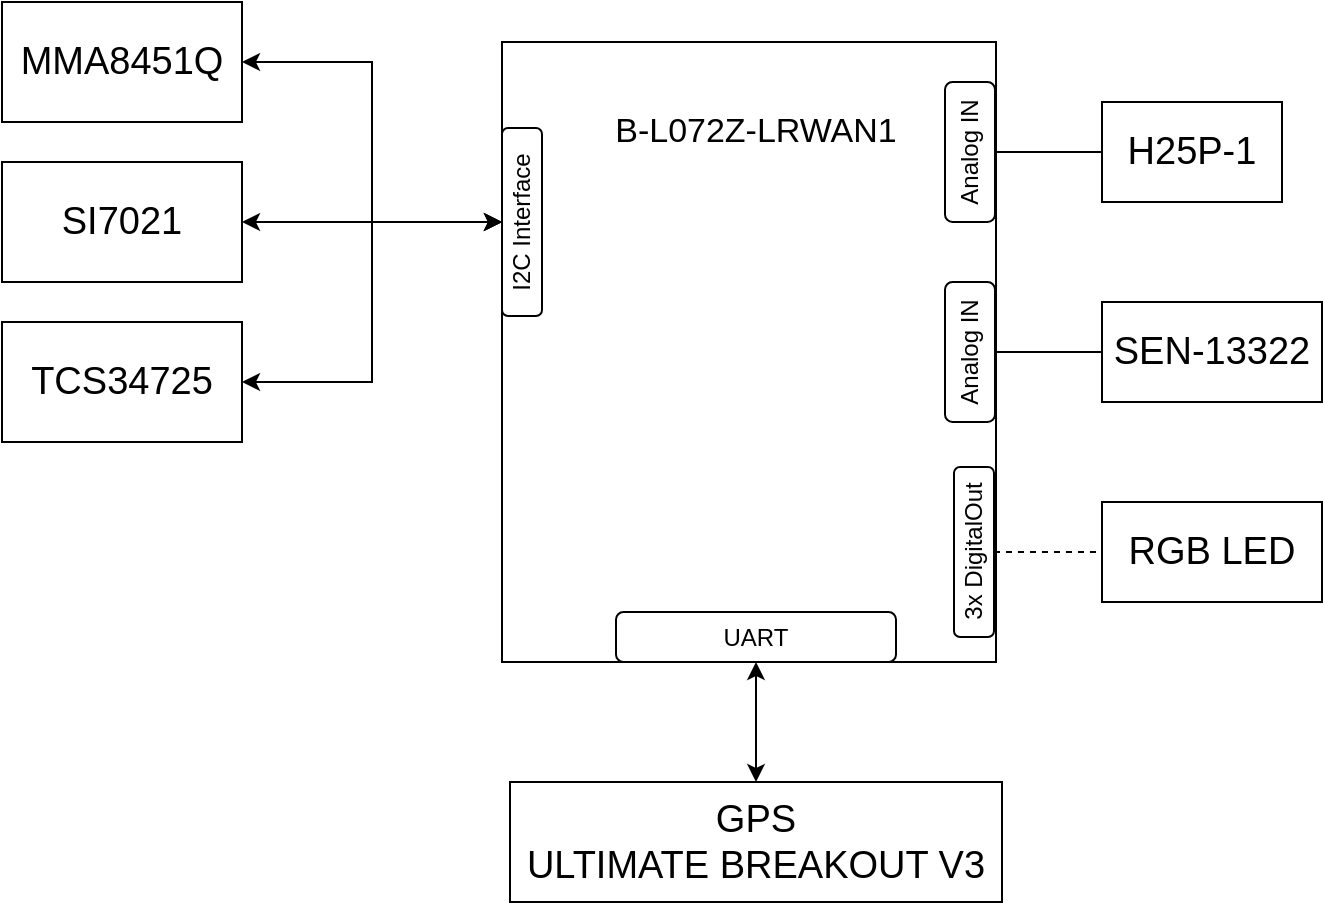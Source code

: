 <mxfile version="24.5.1" type="device">
  <diagram name="Página-1" id="iLnqSX57cMbyzEwLHpbI">
    <mxGraphModel dx="1024" dy="597" grid="1" gridSize="10" guides="1" tooltips="1" connect="1" arrows="1" fold="1" page="1" pageScale="1" pageWidth="827" pageHeight="1169" math="0" shadow="0">
      <root>
        <mxCell id="0" />
        <mxCell id="1" parent="0" />
        <mxCell id="AIX9L3MpIp_6xVMyLWiv-1" value="" style="rounded=0;whiteSpace=wrap;html=1;fillStyle=auto;labelBackgroundColor=none;" vertex="1" parent="1">
          <mxGeometry x="290" y="50" width="247" height="310" as="geometry" />
        </mxCell>
        <mxCell id="AIX9L3MpIp_6xVMyLWiv-2" value="&lt;font style=&quot;font-size: 17px;&quot;&gt;B-L072Z-LRWAN1&lt;/font&gt;" style="text;html=1;align=center;verticalAlign=middle;whiteSpace=wrap;rounded=0;labelBackgroundColor=none;" vertex="1" parent="1">
          <mxGeometry x="337" y="70" width="160" height="50" as="geometry" />
        </mxCell>
        <mxCell id="AIX9L3MpIp_6xVMyLWiv-11" style="edgeStyle=orthogonalEdgeStyle;rounded=0;orthogonalLoop=1;jettySize=auto;html=1;entryX=0.5;entryY=0;entryDx=0;entryDy=0;startArrow=classic;startFill=1;labelBackgroundColor=none;fontColor=default;" edge="1" parent="1" source="AIX9L3MpIp_6xVMyLWiv-3" target="AIX9L3MpIp_6xVMyLWiv-10">
          <mxGeometry relative="1" as="geometry" />
        </mxCell>
        <mxCell id="AIX9L3MpIp_6xVMyLWiv-3" value="&lt;font style=&quot;font-size: 19px;&quot;&gt;MMA8451Q&lt;/font&gt;" style="rounded=0;whiteSpace=wrap;html=1;labelBackgroundColor=none;" vertex="1" parent="1">
          <mxGeometry x="40" y="30" width="120" height="60" as="geometry" />
        </mxCell>
        <mxCell id="AIX9L3MpIp_6xVMyLWiv-12" style="edgeStyle=orthogonalEdgeStyle;rounded=0;orthogonalLoop=1;jettySize=auto;html=1;entryX=0.5;entryY=0;entryDx=0;entryDy=0;startArrow=classic;startFill=1;labelBackgroundColor=none;fontColor=default;" edge="1" parent="1" source="AIX9L3MpIp_6xVMyLWiv-4" target="AIX9L3MpIp_6xVMyLWiv-10">
          <mxGeometry relative="1" as="geometry" />
        </mxCell>
        <mxCell id="AIX9L3MpIp_6xVMyLWiv-4" value="&lt;span style=&quot;font-size: 19px;&quot;&gt;SI7021&lt;/span&gt;" style="rounded=0;whiteSpace=wrap;html=1;labelBackgroundColor=none;" vertex="1" parent="1">
          <mxGeometry x="40" y="110" width="120" height="60" as="geometry" />
        </mxCell>
        <mxCell id="AIX9L3MpIp_6xVMyLWiv-13" style="edgeStyle=orthogonalEdgeStyle;rounded=0;orthogonalLoop=1;jettySize=auto;html=1;entryX=0.5;entryY=0;entryDx=0;entryDy=0;startArrow=classic;startFill=1;labelBackgroundColor=none;fontColor=default;" edge="1" parent="1" source="AIX9L3MpIp_6xVMyLWiv-5" target="AIX9L3MpIp_6xVMyLWiv-10">
          <mxGeometry relative="1" as="geometry" />
        </mxCell>
        <mxCell id="AIX9L3MpIp_6xVMyLWiv-5" value="&lt;span style=&quot;font-size: 19px;&quot;&gt;TCS34725&lt;/span&gt;" style="rounded=0;whiteSpace=wrap;html=1;labelBackgroundColor=none;" vertex="1" parent="1">
          <mxGeometry x="40" y="190" width="120" height="60" as="geometry" />
        </mxCell>
        <mxCell id="AIX9L3MpIp_6xVMyLWiv-16" style="edgeStyle=orthogonalEdgeStyle;rounded=0;orthogonalLoop=1;jettySize=auto;html=1;entryX=0.5;entryY=1;entryDx=0;entryDy=0;startArrow=classic;startFill=1;labelBackgroundColor=none;fontColor=default;" edge="1" parent="1" source="AIX9L3MpIp_6xVMyLWiv-6" target="AIX9L3MpIp_6xVMyLWiv-15">
          <mxGeometry relative="1" as="geometry" />
        </mxCell>
        <mxCell id="AIX9L3MpIp_6xVMyLWiv-6" value="&lt;span style=&quot;font-size: 19px;&quot;&gt;GPS&lt;br&gt;ULTIMATE BREAKOUT V3&lt;/span&gt;" style="rounded=0;whiteSpace=wrap;html=1;labelBackgroundColor=none;" vertex="1" parent="1">
          <mxGeometry x="294" y="420" width="246" height="60" as="geometry" />
        </mxCell>
        <mxCell id="AIX9L3MpIp_6xVMyLWiv-7" value="&lt;span style=&quot;font-size: 19px;&quot;&gt;H25P-1&lt;/span&gt;" style="rounded=0;whiteSpace=wrap;html=1;labelBackgroundColor=none;" vertex="1" parent="1">
          <mxGeometry x="590" y="80" width="90" height="50" as="geometry" />
        </mxCell>
        <mxCell id="AIX9L3MpIp_6xVMyLWiv-8" value="&lt;span style=&quot;font-size: 19px;&quot;&gt;SEN-13322&lt;/span&gt;" style="rounded=0;whiteSpace=wrap;html=1;labelBackgroundColor=none;" vertex="1" parent="1">
          <mxGeometry x="590" y="180" width="110" height="50" as="geometry" />
        </mxCell>
        <mxCell id="AIX9L3MpIp_6xVMyLWiv-9" value="&lt;span style=&quot;font-size: 19px;&quot;&gt;RGB LED&lt;/span&gt;" style="rounded=0;whiteSpace=wrap;html=1;labelBackgroundColor=none;" vertex="1" parent="1">
          <mxGeometry x="590" y="280" width="110" height="50" as="geometry" />
        </mxCell>
        <mxCell id="AIX9L3MpIp_6xVMyLWiv-10" value="I2C Interface" style="rounded=1;whiteSpace=wrap;html=1;rotation=-90;labelBackgroundColor=none;" vertex="1" parent="1">
          <mxGeometry x="253" y="130" width="94" height="20" as="geometry" />
        </mxCell>
        <mxCell id="AIX9L3MpIp_6xVMyLWiv-15" value="UART" style="rounded=1;whiteSpace=wrap;html=1;labelBackgroundColor=none;" vertex="1" parent="1">
          <mxGeometry x="347" y="335" width="140" height="25" as="geometry" />
        </mxCell>
        <mxCell id="AIX9L3MpIp_6xVMyLWiv-20" style="edgeStyle=orthogonalEdgeStyle;rounded=0;orthogonalLoop=1;jettySize=auto;html=1;entryX=0;entryY=0.5;entryDx=0;entryDy=0;endArrow=none;endFill=0;labelBackgroundColor=none;fontColor=default;" edge="1" parent="1" source="AIX9L3MpIp_6xVMyLWiv-17" target="AIX9L3MpIp_6xVMyLWiv-7">
          <mxGeometry relative="1" as="geometry" />
        </mxCell>
        <mxCell id="AIX9L3MpIp_6xVMyLWiv-17" value="Analog IN" style="rounded=1;whiteSpace=wrap;html=1;rotation=-90;labelBackgroundColor=none;" vertex="1" parent="1">
          <mxGeometry x="489" y="92.5" width="70" height="25" as="geometry" />
        </mxCell>
        <mxCell id="AIX9L3MpIp_6xVMyLWiv-21" style="edgeStyle=orthogonalEdgeStyle;rounded=0;orthogonalLoop=1;jettySize=auto;html=1;entryX=0;entryY=0.5;entryDx=0;entryDy=0;endArrow=none;endFill=0;labelBackgroundColor=none;fontColor=default;" edge="1" parent="1" source="AIX9L3MpIp_6xVMyLWiv-18" target="AIX9L3MpIp_6xVMyLWiv-8">
          <mxGeometry relative="1" as="geometry" />
        </mxCell>
        <mxCell id="AIX9L3MpIp_6xVMyLWiv-18" value="Analog IN" style="rounded=1;whiteSpace=wrap;html=1;rotation=-90;labelBackgroundColor=none;" vertex="1" parent="1">
          <mxGeometry x="489" y="192.5" width="70" height="25" as="geometry" />
        </mxCell>
        <mxCell id="AIX9L3MpIp_6xVMyLWiv-23" style="edgeStyle=orthogonalEdgeStyle;rounded=0;orthogonalLoop=1;jettySize=auto;html=1;entryX=0;entryY=0.5;entryDx=0;entryDy=0;endArrow=none;endFill=0;dashed=1;labelBackgroundColor=none;fontColor=default;" edge="1" parent="1" source="AIX9L3MpIp_6xVMyLWiv-22" target="AIX9L3MpIp_6xVMyLWiv-9">
          <mxGeometry relative="1" as="geometry" />
        </mxCell>
        <mxCell id="AIX9L3MpIp_6xVMyLWiv-22" value="3x DigitalOut" style="rounded=1;whiteSpace=wrap;html=1;rotation=-90;labelBackgroundColor=none;" vertex="1" parent="1">
          <mxGeometry x="483.5" y="295" width="85" height="20" as="geometry" />
        </mxCell>
      </root>
    </mxGraphModel>
  </diagram>
</mxfile>
